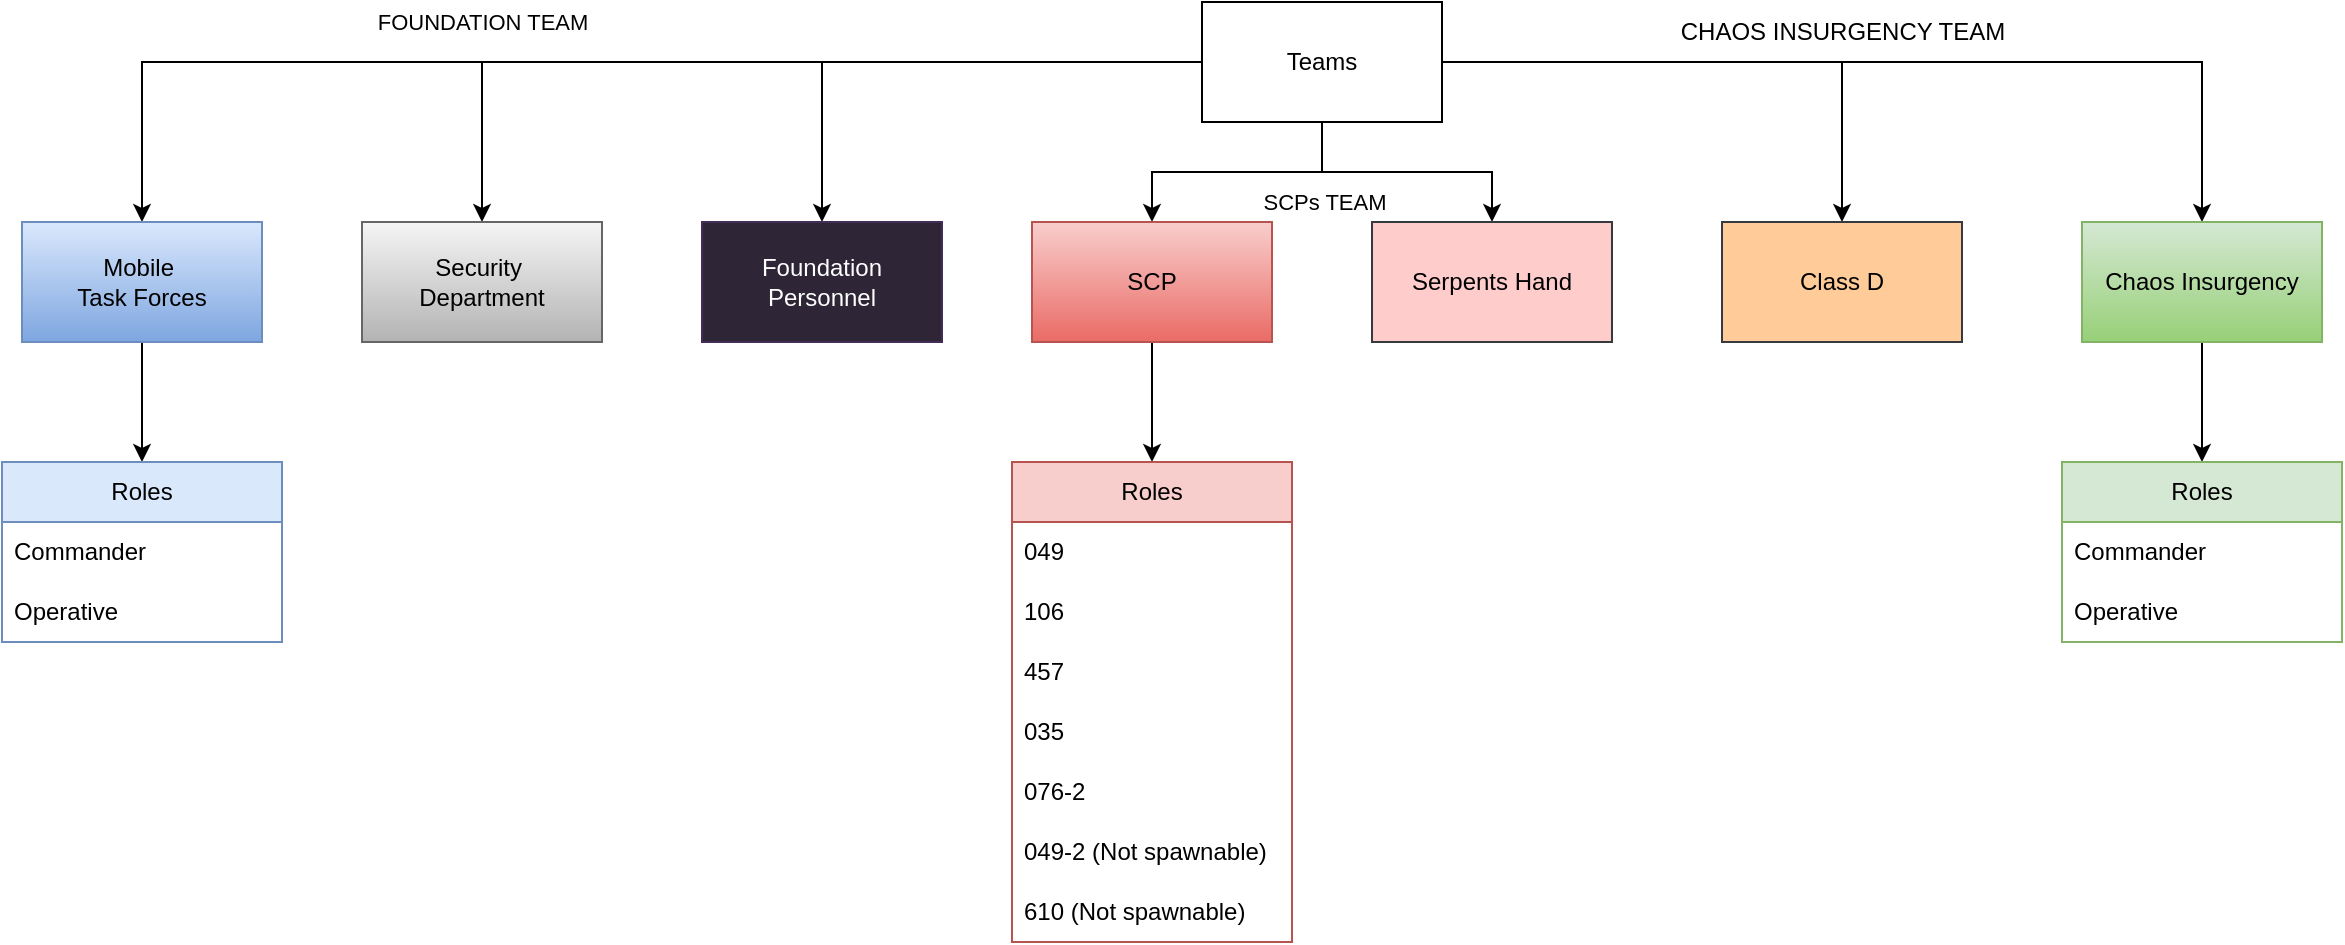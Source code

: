 <mxfile version="24.8.9">
  <diagram name="Strona-1" id="vQQd-aFJfNL8UlWiNCyT">
    <mxGraphModel dx="2140" dy="703" grid="1" gridSize="10" guides="1" tooltips="1" connect="1" arrows="1" fold="1" page="1" pageScale="1" pageWidth="827" pageHeight="1169" math="0" shadow="0">
      <root>
        <mxCell id="0" />
        <mxCell id="1" parent="0" />
        <mxCell id="Btt4zaDw4cOFiPfWUb0g-2" style="edgeStyle=orthogonalEdgeStyle;rounded=0;orthogonalLoop=1;jettySize=auto;html=1;entryX=0.5;entryY=0;entryDx=0;entryDy=0;" edge="1" parent="1" source="Btt4zaDw4cOFiPfWUb0g-1" target="Btt4zaDw4cOFiPfWUb0g-3">
          <mxGeometry relative="1" as="geometry">
            <mxPoint x="370" y="160" as="targetPoint" />
          </mxGeometry>
        </mxCell>
        <mxCell id="Btt4zaDw4cOFiPfWUb0g-6" style="edgeStyle=orthogonalEdgeStyle;rounded=0;orthogonalLoop=1;jettySize=auto;html=1;entryX=0.5;entryY=0;entryDx=0;entryDy=0;" edge="1" parent="1" source="Btt4zaDw4cOFiPfWUb0g-1" target="Btt4zaDw4cOFiPfWUb0g-4">
          <mxGeometry relative="1" as="geometry" />
        </mxCell>
        <mxCell id="Btt4zaDw4cOFiPfWUb0g-19" value="SCPs TEAM" style="edgeLabel;html=1;align=center;verticalAlign=middle;resizable=0;points=[];" vertex="1" connectable="0" parent="Btt4zaDw4cOFiPfWUb0g-6">
          <mxGeometry x="-0.521" y="1" relative="1" as="geometry">
            <mxPoint x="8" y="14" as="offset" />
          </mxGeometry>
        </mxCell>
        <mxCell id="Btt4zaDw4cOFiPfWUb0g-8" style="edgeStyle=orthogonalEdgeStyle;rounded=0;orthogonalLoop=1;jettySize=auto;html=1;entryX=0.5;entryY=0;entryDx=0;entryDy=0;" edge="1" parent="1" source="Btt4zaDw4cOFiPfWUb0g-1" target="Btt4zaDw4cOFiPfWUb0g-7">
          <mxGeometry relative="1" as="geometry" />
        </mxCell>
        <mxCell id="Btt4zaDw4cOFiPfWUb0g-10" style="edgeStyle=orthogonalEdgeStyle;rounded=0;orthogonalLoop=1;jettySize=auto;html=1;entryX=0.5;entryY=0;entryDx=0;entryDy=0;" edge="1" parent="1" source="Btt4zaDw4cOFiPfWUb0g-1" target="Btt4zaDw4cOFiPfWUb0g-9">
          <mxGeometry relative="1" as="geometry" />
        </mxCell>
        <mxCell id="Btt4zaDw4cOFiPfWUb0g-18" value="FOUNDATION TEAM" style="edgeLabel;html=1;align=center;verticalAlign=middle;resizable=0;points=[];" vertex="1" connectable="0" parent="Btt4zaDw4cOFiPfWUb0g-10">
          <mxGeometry x="0.208" y="-3" relative="1" as="geometry">
            <mxPoint x="8" y="-17" as="offset" />
          </mxGeometry>
        </mxCell>
        <mxCell id="Btt4zaDw4cOFiPfWUb0g-12" style="edgeStyle=orthogonalEdgeStyle;rounded=0;orthogonalLoop=1;jettySize=auto;html=1;entryX=0.5;entryY=0;entryDx=0;entryDy=0;" edge="1" parent="1" source="Btt4zaDw4cOFiPfWUb0g-1" target="Btt4zaDw4cOFiPfWUb0g-11">
          <mxGeometry relative="1" as="geometry">
            <Array as="points">
              <mxPoint x="370" y="145" />
              <mxPoint x="455" y="145" />
            </Array>
          </mxGeometry>
        </mxCell>
        <mxCell id="Btt4zaDw4cOFiPfWUb0g-14" style="edgeStyle=orthogonalEdgeStyle;rounded=0;orthogonalLoop=1;jettySize=auto;html=1;entryX=0.5;entryY=0;entryDx=0;entryDy=0;" edge="1" parent="1" source="Btt4zaDw4cOFiPfWUb0g-1" target="Btt4zaDw4cOFiPfWUb0g-13">
          <mxGeometry relative="1" as="geometry" />
        </mxCell>
        <mxCell id="Btt4zaDw4cOFiPfWUb0g-16" style="edgeStyle=orthogonalEdgeStyle;rounded=0;orthogonalLoop=1;jettySize=auto;html=1;entryX=0.5;entryY=0;entryDx=0;entryDy=0;" edge="1" parent="1" source="Btt4zaDw4cOFiPfWUb0g-1" target="Btt4zaDw4cOFiPfWUb0g-15">
          <mxGeometry relative="1" as="geometry" />
        </mxCell>
        <mxCell id="Btt4zaDw4cOFiPfWUb0g-1" value="Teams" style="rounded=0;whiteSpace=wrap;html=1;" vertex="1" parent="1">
          <mxGeometry x="310" y="60" width="120" height="60" as="geometry" />
        </mxCell>
        <mxCell id="Btt4zaDw4cOFiPfWUb0g-3" value="Foundation&lt;div&gt;Personnel&lt;/div&gt;" style="rounded=0;whiteSpace=wrap;html=1;fillColor=#2E2536;strokeColor=#432D57;fontColor=#ffffff;" vertex="1" parent="1">
          <mxGeometry x="60" y="170" width="120" height="60" as="geometry" />
        </mxCell>
        <mxCell id="Btt4zaDw4cOFiPfWUb0g-22" value="" style="edgeStyle=orthogonalEdgeStyle;rounded=0;orthogonalLoop=1;jettySize=auto;html=1;" edge="1" parent="1" source="Btt4zaDw4cOFiPfWUb0g-4" target="Btt4zaDw4cOFiPfWUb0g-23">
          <mxGeometry relative="1" as="geometry">
            <mxPoint x="285" y="340" as="targetPoint" />
          </mxGeometry>
        </mxCell>
        <mxCell id="Btt4zaDw4cOFiPfWUb0g-4" value="SCP" style="rounded=0;whiteSpace=wrap;html=1;fillColor=#f8cecc;strokeColor=#b85450;gradientColor=#ea6b66;" vertex="1" parent="1">
          <mxGeometry x="225" y="170" width="120" height="60" as="geometry" />
        </mxCell>
        <mxCell id="Btt4zaDw4cOFiPfWUb0g-7" value="Security&amp;nbsp;&lt;div&gt;Department&lt;/div&gt;" style="rounded=0;whiteSpace=wrap;html=1;fillColor=#f5f5f5;gradientColor=#b3b3b3;strokeColor=#666666;" vertex="1" parent="1">
          <mxGeometry x="-110" y="170" width="120" height="60" as="geometry" />
        </mxCell>
        <mxCell id="Btt4zaDw4cOFiPfWUb0g-45" style="edgeStyle=orthogonalEdgeStyle;rounded=0;orthogonalLoop=1;jettySize=auto;html=1;entryX=0.5;entryY=0;entryDx=0;entryDy=0;" edge="1" parent="1" source="Btt4zaDw4cOFiPfWUb0g-9" target="Btt4zaDw4cOFiPfWUb0g-42">
          <mxGeometry relative="1" as="geometry" />
        </mxCell>
        <mxCell id="Btt4zaDw4cOFiPfWUb0g-9" value="Mobile&amp;nbsp;&lt;div&gt;Task&amp;nbsp;&lt;span style=&quot;background-color: initial;&quot;&gt;Forces&lt;/span&gt;&lt;/div&gt;" style="rounded=0;whiteSpace=wrap;html=1;fillColor=#dae8fc;gradientColor=#7ea6e0;strokeColor=#6c8ebf;" vertex="1" parent="1">
          <mxGeometry x="-280" y="170" width="120" height="60" as="geometry" />
        </mxCell>
        <mxCell id="Btt4zaDw4cOFiPfWUb0g-11" value="Serpents Hand" style="rounded=0;whiteSpace=wrap;html=1;fillColor=#ffcccc;strokeColor=#36393d;" vertex="1" parent="1">
          <mxGeometry x="395" y="170" width="120" height="60" as="geometry" />
        </mxCell>
        <mxCell id="Btt4zaDw4cOFiPfWUb0g-13" value="Class D" style="rounded=0;whiteSpace=wrap;html=1;fillColor=#ffcc99;strokeColor=#36393d;" vertex="1" parent="1">
          <mxGeometry x="570" y="170" width="120" height="60" as="geometry" />
        </mxCell>
        <mxCell id="Btt4zaDw4cOFiPfWUb0g-41" style="edgeStyle=orthogonalEdgeStyle;rounded=0;orthogonalLoop=1;jettySize=auto;html=1;entryX=0.5;entryY=0;entryDx=0;entryDy=0;" edge="1" parent="1" source="Btt4zaDw4cOFiPfWUb0g-15" target="Btt4zaDw4cOFiPfWUb0g-31">
          <mxGeometry relative="1" as="geometry" />
        </mxCell>
        <mxCell id="Btt4zaDw4cOFiPfWUb0g-15" value="Chaos Insurgency" style="rounded=0;whiteSpace=wrap;html=1;fillColor=#d5e8d4;strokeColor=#82b366;gradientColor=#97d077;" vertex="1" parent="1">
          <mxGeometry x="750" y="170" width="120" height="60" as="geometry" />
        </mxCell>
        <mxCell id="Btt4zaDw4cOFiPfWUb0g-20" value="CHAOS INSURGENCY TEAM" style="text;html=1;align=center;verticalAlign=middle;resizable=0;points=[];autosize=1;strokeColor=none;fillColor=none;" vertex="1" parent="1">
          <mxGeometry x="535" y="60" width="190" height="30" as="geometry" />
        </mxCell>
        <mxCell id="Btt4zaDw4cOFiPfWUb0g-23" value="Roles" style="swimlane;fontStyle=0;childLayout=stackLayout;horizontal=1;startSize=30;horizontalStack=0;resizeParent=1;resizeParentMax=0;resizeLast=0;collapsible=1;marginBottom=0;whiteSpace=wrap;html=1;fillColor=#f8cecc;strokeColor=#b85450;" vertex="1" parent="1">
          <mxGeometry x="215" y="290" width="140" height="240" as="geometry" />
        </mxCell>
        <mxCell id="Btt4zaDw4cOFiPfWUb0g-24" value="049" style="text;strokeColor=none;fillColor=none;align=left;verticalAlign=middle;spacingLeft=4;spacingRight=4;overflow=hidden;points=[[0,0.5],[1,0.5]];portConstraint=eastwest;rotatable=0;whiteSpace=wrap;html=1;" vertex="1" parent="Btt4zaDw4cOFiPfWUb0g-23">
          <mxGeometry y="30" width="140" height="30" as="geometry" />
        </mxCell>
        <mxCell id="Btt4zaDw4cOFiPfWUb0g-25" value="106" style="text;strokeColor=none;fillColor=none;align=left;verticalAlign=middle;spacingLeft=4;spacingRight=4;overflow=hidden;points=[[0,0.5],[1,0.5]];portConstraint=eastwest;rotatable=0;whiteSpace=wrap;html=1;" vertex="1" parent="Btt4zaDw4cOFiPfWUb0g-23">
          <mxGeometry y="60" width="140" height="30" as="geometry" />
        </mxCell>
        <mxCell id="Btt4zaDw4cOFiPfWUb0g-27" value="457" style="text;strokeColor=none;fillColor=none;align=left;verticalAlign=middle;spacingLeft=4;spacingRight=4;overflow=hidden;points=[[0,0.5],[1,0.5]];portConstraint=eastwest;rotatable=0;whiteSpace=wrap;html=1;" vertex="1" parent="Btt4zaDw4cOFiPfWUb0g-23">
          <mxGeometry y="90" width="140" height="30" as="geometry" />
        </mxCell>
        <mxCell id="Btt4zaDw4cOFiPfWUb0g-30" value="035" style="text;strokeColor=none;fillColor=none;align=left;verticalAlign=middle;spacingLeft=4;spacingRight=4;overflow=hidden;points=[[0,0.5],[1,0.5]];portConstraint=eastwest;rotatable=0;whiteSpace=wrap;html=1;" vertex="1" parent="Btt4zaDw4cOFiPfWUb0g-23">
          <mxGeometry y="120" width="140" height="30" as="geometry" />
        </mxCell>
        <mxCell id="Btt4zaDw4cOFiPfWUb0g-29" value="076-2" style="text;strokeColor=none;fillColor=none;align=left;verticalAlign=middle;spacingLeft=4;spacingRight=4;overflow=hidden;points=[[0,0.5],[1,0.5]];portConstraint=eastwest;rotatable=0;whiteSpace=wrap;html=1;" vertex="1" parent="Btt4zaDw4cOFiPfWUb0g-23">
          <mxGeometry y="150" width="140" height="30" as="geometry" />
        </mxCell>
        <mxCell id="Btt4zaDw4cOFiPfWUb0g-28" value="049-2 (Not spawnable)" style="text;strokeColor=none;fillColor=none;align=left;verticalAlign=middle;spacingLeft=4;spacingRight=4;overflow=hidden;points=[[0,0.5],[1,0.5]];portConstraint=eastwest;rotatable=0;whiteSpace=wrap;html=1;" vertex="1" parent="Btt4zaDw4cOFiPfWUb0g-23">
          <mxGeometry y="180" width="140" height="30" as="geometry" />
        </mxCell>
        <mxCell id="Btt4zaDw4cOFiPfWUb0g-26" value="610 (Not spawnable)" style="text;strokeColor=none;fillColor=none;align=left;verticalAlign=middle;spacingLeft=4;spacingRight=4;overflow=hidden;points=[[0,0.5],[1,0.5]];portConstraint=eastwest;rotatable=0;whiteSpace=wrap;html=1;" vertex="1" parent="Btt4zaDw4cOFiPfWUb0g-23">
          <mxGeometry y="210" width="140" height="30" as="geometry" />
        </mxCell>
        <mxCell id="Btt4zaDw4cOFiPfWUb0g-31" value="Roles" style="swimlane;fontStyle=0;childLayout=stackLayout;horizontal=1;startSize=30;horizontalStack=0;resizeParent=1;resizeParentMax=0;resizeLast=0;collapsible=1;marginBottom=0;whiteSpace=wrap;html=1;fillColor=#d5e8d4;strokeColor=#82b366;" vertex="1" parent="1">
          <mxGeometry x="740" y="290" width="140" height="90" as="geometry" />
        </mxCell>
        <mxCell id="Btt4zaDw4cOFiPfWUb0g-32" value="Commander" style="text;strokeColor=none;fillColor=none;align=left;verticalAlign=middle;spacingLeft=4;spacingRight=4;overflow=hidden;points=[[0,0.5],[1,0.5]];portConstraint=eastwest;rotatable=0;whiteSpace=wrap;html=1;" vertex="1" parent="Btt4zaDw4cOFiPfWUb0g-31">
          <mxGeometry y="30" width="140" height="30" as="geometry" />
        </mxCell>
        <mxCell id="Btt4zaDw4cOFiPfWUb0g-33" value="Operative" style="text;strokeColor=none;fillColor=none;align=left;verticalAlign=middle;spacingLeft=4;spacingRight=4;overflow=hidden;points=[[0,0.5],[1,0.5]];portConstraint=eastwest;rotatable=0;whiteSpace=wrap;html=1;" vertex="1" parent="Btt4zaDw4cOFiPfWUb0g-31">
          <mxGeometry y="60" width="140" height="30" as="geometry" />
        </mxCell>
        <mxCell id="Btt4zaDw4cOFiPfWUb0g-42" value="Roles" style="swimlane;fontStyle=0;childLayout=stackLayout;horizontal=1;startSize=30;horizontalStack=0;resizeParent=1;resizeParentMax=0;resizeLast=0;collapsible=1;marginBottom=0;whiteSpace=wrap;html=1;fillColor=#dae8fc;strokeColor=#6c8ebf;" vertex="1" parent="1">
          <mxGeometry x="-290" y="290" width="140" height="90" as="geometry" />
        </mxCell>
        <mxCell id="Btt4zaDw4cOFiPfWUb0g-43" value="Commander" style="text;strokeColor=none;fillColor=none;align=left;verticalAlign=middle;spacingLeft=4;spacingRight=4;overflow=hidden;points=[[0,0.5],[1,0.5]];portConstraint=eastwest;rotatable=0;whiteSpace=wrap;html=1;" vertex="1" parent="Btt4zaDw4cOFiPfWUb0g-42">
          <mxGeometry y="30" width="140" height="30" as="geometry" />
        </mxCell>
        <mxCell id="Btt4zaDw4cOFiPfWUb0g-44" value="Operative" style="text;strokeColor=none;fillColor=none;align=left;verticalAlign=middle;spacingLeft=4;spacingRight=4;overflow=hidden;points=[[0,0.5],[1,0.5]];portConstraint=eastwest;rotatable=0;whiteSpace=wrap;html=1;" vertex="1" parent="Btt4zaDw4cOFiPfWUb0g-42">
          <mxGeometry y="60" width="140" height="30" as="geometry" />
        </mxCell>
      </root>
    </mxGraphModel>
  </diagram>
</mxfile>
